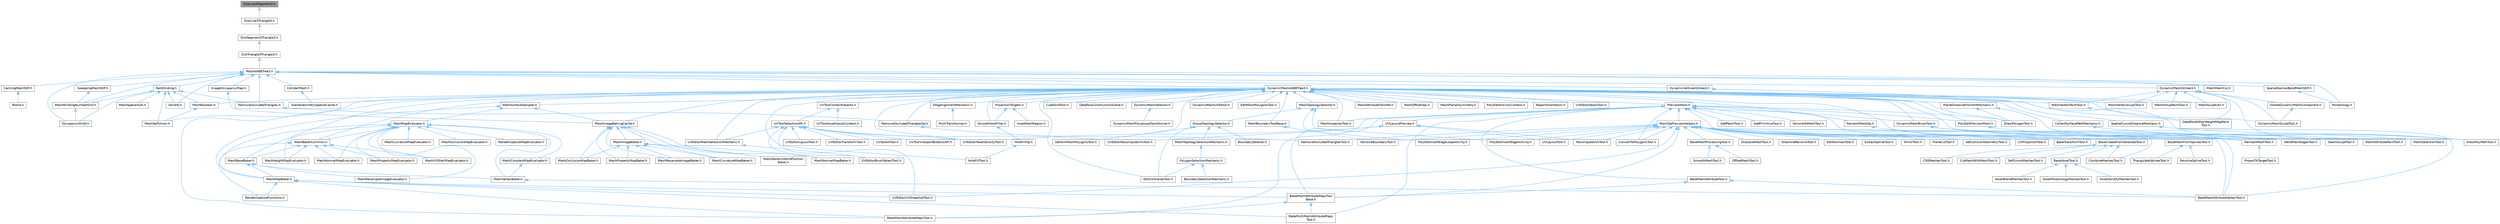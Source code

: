 digraph "DistLine3Segment3.h"
{
 // INTERACTIVE_SVG=YES
 // LATEX_PDF_SIZE
  bgcolor="transparent";
  edge [fontname=Helvetica,fontsize=10,labelfontname=Helvetica,labelfontsize=10];
  node [fontname=Helvetica,fontsize=10,shape=box,height=0.2,width=0.4];
  Node1 [id="Node000001",label="DistLine3Segment3.h",height=0.2,width=0.4,color="gray40", fillcolor="grey60", style="filled", fontcolor="black",tooltip=" "];
  Node1 -> Node2 [id="edge1_Node000001_Node000002",dir="back",color="steelblue1",style="solid",tooltip=" "];
  Node2 [id="Node000002",label="DistLine3Triangle3.h",height=0.2,width=0.4,color="grey40", fillcolor="white", style="filled",URL="$de/dee/DistLine3Triangle3_8h.html",tooltip=" "];
  Node2 -> Node3 [id="edge2_Node000002_Node000003",dir="back",color="steelblue1",style="solid",tooltip=" "];
  Node3 [id="Node000003",label="DistSegment3Triangle3.h",height=0.2,width=0.4,color="grey40", fillcolor="white", style="filled",URL="$d0/d42/DistSegment3Triangle3_8h.html",tooltip=" "];
  Node3 -> Node4 [id="edge3_Node000003_Node000004",dir="back",color="steelblue1",style="solid",tooltip=" "];
  Node4 [id="Node000004",label="DistTriangle3Triangle3.h",height=0.2,width=0.4,color="grey40", fillcolor="white", style="filled",URL="$d3/d05/DistTriangle3Triangle3_8h.html",tooltip=" "];
  Node4 -> Node5 [id="edge4_Node000004_Node000005",dir="back",color="steelblue1",style="solid",tooltip=" "];
  Node5 [id="Node000005",label="MeshAABBTree3.h",height=0.2,width=0.4,color="grey40", fillcolor="white", style="filled",URL="$d8/d90/MeshAABBTree3_8h.html",tooltip=" "];
  Node5 -> Node6 [id="edge5_Node000005_Node000006",dir="back",color="steelblue1",style="solid",tooltip=" "];
  Node6 [id="Node000006",label="CachingMeshSDF.h",height=0.2,width=0.4,color="grey40", fillcolor="white", style="filled",URL="$d3/de9/CachingMeshSDF_8h.html",tooltip=" "];
  Node6 -> Node7 [id="edge6_Node000006_Node000007",dir="back",color="steelblue1",style="solid",tooltip=" "];
  Node7 [id="Node000007",label="Blend.h",height=0.2,width=0.4,color="grey40", fillcolor="white", style="filled",URL="$d4/d80/Blend_8h.html",tooltip=" "];
  Node5 -> Node8 [id="edge7_Node000005_Node000008",dir="back",color="steelblue1",style="solid",tooltip=" "];
  Node8 [id="Node000008",label="ColliderMesh.h",height=0.2,width=0.4,color="grey40", fillcolor="white", style="filled",URL="$d8/d3c/ColliderMesh_8h.html",tooltip=" "];
  Node8 -> Node9 [id="edge8_Node000008_Node000009",dir="back",color="steelblue1",style="solid",tooltip=" "];
  Node9 [id="Node000009",label="SceneGeometrySpatialCache.h",height=0.2,width=0.4,color="grey40", fillcolor="white", style="filled",URL="$d6/d6f/SceneGeometrySpatialCache_8h.html",tooltip=" "];
  Node5 -> Node10 [id="edge9_Node000005_Node000010",dir="back",color="steelblue1",style="solid",tooltip=" "];
  Node10 [id="Node000010",label="DynamicMeshAABBTree3.h",height=0.2,width=0.4,color="grey40", fillcolor="white", style="filled",URL="$d5/d0d/DynamicMeshAABBTree3_8h.html",tooltip=" "];
  Node10 -> Node11 [id="edge10_Node000010_Node000011",dir="back",color="steelblue1",style="solid",tooltip=" "];
  Node11 [id="Node000011",label="BakeMeshAttributeMapsTool.h",height=0.2,width=0.4,color="grey40", fillcolor="white", style="filled",URL="$d8/d14/BakeMeshAttributeMapsTool_8h.html",tooltip=" "];
  Node10 -> Node12 [id="edge11_Node000010_Node000012",dir="back",color="steelblue1",style="solid",tooltip=" "];
  Node12 [id="Node000012",label="BakeMeshAttributeVertexTool.h",height=0.2,width=0.4,color="grey40", fillcolor="white", style="filled",URL="$d6/d76/BakeMeshAttributeVertexTool_8h.html",tooltip=" "];
  Node10 -> Node13 [id="edge12_Node000010_Node000013",dir="back",color="steelblue1",style="solid",tooltip=" "];
  Node13 [id="Node000013",label="CollectSurfacePathMechanic.h",height=0.2,width=0.4,color="grey40", fillcolor="white", style="filled",URL="$d5/dd0/CollectSurfacePathMechanic_8h.html",tooltip=" "];
  Node13 -> Node14 [id="edge13_Node000013_Node000014",dir="back",color="steelblue1",style="solid",tooltip=" "];
  Node14 [id="Node000014",label="DrawPolyPathTool.h",height=0.2,width=0.4,color="grey40", fillcolor="white", style="filled",URL="$dc/d3e/DrawPolyPathTool_8h.html",tooltip=" "];
  Node10 -> Node15 [id="edge14_Node000010_Node000015",dir="back",color="steelblue1",style="solid",tooltip=" "];
  Node15 [id="Node000015",label="CubeGridTool.h",height=0.2,width=0.4,color="grey40", fillcolor="white", style="filled",URL="$d3/d38/CubeGridTool_8h.html",tooltip=" "];
  Node10 -> Node16 [id="edge15_Node000010_Node000016",dir="back",color="steelblue1",style="solid",tooltip=" "];
  Node16 [id="Node000016",label="DataflowConstructionScene.h",height=0.2,width=0.4,color="grey40", fillcolor="white", style="filled",URL="$d7/d24/DataflowConstructionScene_8h.html",tooltip=" "];
  Node10 -> Node17 [id="edge16_Node000010_Node000017",dir="back",color="steelblue1",style="solid",tooltip=" "];
  Node17 [id="Node000017",label="DataflowEditorWeightMapPaint\lTool.h",height=0.2,width=0.4,color="grey40", fillcolor="white", style="filled",URL="$db/d46/DataflowEditorWeightMapPaintTool_8h.html",tooltip=" "];
  Node10 -> Node18 [id="edge17_Node000010_Node000018",dir="back",color="steelblue1",style="solid",tooltip=" "];
  Node18 [id="Node000018",label="DeformMeshPolygonsTool.h",height=0.2,width=0.4,color="grey40", fillcolor="white", style="filled",URL="$db/d72/DeformMeshPolygonsTool_8h.html",tooltip=" "];
  Node10 -> Node19 [id="edge18_Node000010_Node000019",dir="back",color="steelblue1",style="solid",tooltip=" "];
  Node19 [id="Node000019",label="DragAlignmentMechanic.h",height=0.2,width=0.4,color="grey40", fillcolor="white", style="filled",URL="$d1/d74/DragAlignmentMechanic_8h.html",tooltip=" "];
  Node19 -> Node20 [id="edge19_Node000019_Node000020",dir="back",color="steelblue1",style="solid",tooltip=" "];
  Node20 [id="Node000020",label="MultiTransformer.h",height=0.2,width=0.4,color="grey40", fillcolor="white", style="filled",URL="$d1/d6f/MultiTransformer_8h.html",tooltip=" "];
  Node10 -> Node21 [id="edge20_Node000010_Node000021",dir="back",color="steelblue1",style="solid",tooltip=" "];
  Node21 [id="Node000021",label="DrawPolygonTool.h",height=0.2,width=0.4,color="grey40", fillcolor="white", style="filled",URL="$d0/d15/DrawPolygonTool_8h.html",tooltip=" "];
  Node10 -> Node22 [id="edge21_Node000010_Node000022",dir="back",color="steelblue1",style="solid",tooltip=" "];
  Node22 [id="Node000022",label="DynamicMeshBrushTool.h",height=0.2,width=0.4,color="grey40", fillcolor="white", style="filled",URL="$da/d04/DynamicMeshBrushTool_8h.html",tooltip=" "];
  Node22 -> Node23 [id="edge22_Node000022_Node000023",dir="back",color="steelblue1",style="solid",tooltip=" "];
  Node23 [id="Node000023",label="MeshAttributePaintTool.h",height=0.2,width=0.4,color="grey40", fillcolor="white", style="filled",URL="$d3/d29/MeshAttributePaintTool_8h.html",tooltip=" "];
  Node22 -> Node24 [id="edge23_Node000022_Node000024",dir="back",color="steelblue1",style="solid",tooltip=" "];
  Node24 [id="Node000024",label="MeshSelectionTool.h",height=0.2,width=0.4,color="grey40", fillcolor="white", style="filled",URL="$d8/d80/MeshSelectionTool_8h.html",tooltip=" "];
  Node22 -> Node25 [id="edge24_Node000022_Node000025",dir="back",color="steelblue1",style="solid",tooltip=" "];
  Node25 [id="Node000025",label="SeamSculptTool.h",height=0.2,width=0.4,color="grey40", fillcolor="white", style="filled",URL="$d1/d31/SeamSculptTool_8h.html",tooltip=" "];
  Node10 -> Node26 [id="edge25_Node000010_Node000026",dir="back",color="steelblue1",style="solid",tooltip=" "];
  Node26 [id="Node000026",label="DynamicMeshSculptTool.h",height=0.2,width=0.4,color="grey40", fillcolor="white", style="filled",URL="$d6/d16/DynamicMeshSculptTool_8h.html",tooltip=" "];
  Node10 -> Node27 [id="edge26_Node000010_Node000027",dir="back",color="steelblue1",style="solid",tooltip=" "];
  Node27 [id="Node000027",label="DynamicMeshSelector.h",height=0.2,width=0.4,color="grey40", fillcolor="white", style="filled",URL="$dc/d01/DynamicMeshSelector_8h.html",tooltip=" "];
  Node27 -> Node28 [id="edge27_Node000027_Node000028",dir="back",color="steelblue1",style="solid",tooltip=" "];
  Node28 [id="Node000028",label="DynamicMeshPolygroupTransformer.h",height=0.2,width=0.4,color="grey40", fillcolor="white", style="filled",URL="$dc/db2/DynamicMeshPolygroupTransformer_8h.html",tooltip=" "];
  Node10 -> Node29 [id="edge28_Node000010_Node000029",dir="back",color="steelblue1",style="solid",tooltip=" "];
  Node29 [id="Node000029",label="DynamicMeshUVEditor.h",height=0.2,width=0.4,color="grey40", fillcolor="white", style="filled",URL="$d9/d1e/DynamicMeshUVEditor_8h.html",tooltip=" "];
  Node10 -> Node30 [id="edge29_Node000010_Node000030",dir="back",color="steelblue1",style="solid",tooltip=" "];
  Node30 [id="Node000030",label="EditMeshPolygonsTool.h",height=0.2,width=0.4,color="grey40", fillcolor="white", style="filled",URL="$d5/d72/EditMeshPolygonsTool_8h.html",tooltip=" "];
  Node10 -> Node31 [id="edge30_Node000010_Node000031",dir="back",color="steelblue1",style="solid",tooltip=" "];
  Node31 [id="Node000031",label="EditUVIslandsTool.h",height=0.2,width=0.4,color="grey40", fillcolor="white", style="filled",URL="$d0/de4/EditUVIslandsTool_8h.html",tooltip=" "];
  Node10 -> Node32 [id="edge31_Node000010_Node000032",dir="back",color="steelblue1",style="solid",tooltip=" "];
  Node32 [id="Node000032",label="HoleFillTool.h",height=0.2,width=0.4,color="grey40", fillcolor="white", style="filled",URL="$da/d02/HoleFillTool_8h.html",tooltip=" "];
  Node10 -> Node33 [id="edge32_Node000010_Node000033",dir="back",color="steelblue1",style="solid",tooltip=" "];
  Node33 [id="Node000033",label="MeshAttributeTransfer.h",height=0.2,width=0.4,color="grey40", fillcolor="white", style="filled",URL="$dc/d1c/MeshAttributeTransfer_8h.html",tooltip=" "];
  Node10 -> Node34 [id="edge33_Node000010_Node000034",dir="back",color="steelblue1",style="solid",tooltip=" "];
  Node34 [id="Node000034",label="MeshBakerCommon.h",height=0.2,width=0.4,color="grey40", fillcolor="white", style="filled",URL="$d9/d92/MeshBakerCommon_8h.html",tooltip=" "];
  Node34 -> Node35 [id="edge34_Node000034_Node000035",dir="back",color="steelblue1",style="solid",tooltip=" "];
  Node35 [id="Node000035",label="MeshBaseBaker.h",height=0.2,width=0.4,color="grey40", fillcolor="white", style="filled",URL="$d7/ddc/MeshBaseBaker_8h.html",tooltip=" "];
  Node35 -> Node36 [id="edge35_Node000035_Node000036",dir="back",color="steelblue1",style="solid",tooltip=" "];
  Node36 [id="Node000036",label="MeshMapBaker.h",height=0.2,width=0.4,color="grey40", fillcolor="white", style="filled",URL="$d5/d05/MeshMapBaker_8h.html",tooltip=" "];
  Node36 -> Node11 [id="edge36_Node000036_Node000011",dir="back",color="steelblue1",style="solid",tooltip=" "];
  Node36 -> Node37 [id="edge37_Node000036_Node000037",dir="back",color="steelblue1",style="solid",tooltip=" "];
  Node37 [id="Node000037",label="BakeMeshAttributeMapsTool\lBase.h",height=0.2,width=0.4,color="grey40", fillcolor="white", style="filled",URL="$dc/d68/BakeMeshAttributeMapsToolBase_8h.html",tooltip=" "];
  Node37 -> Node11 [id="edge38_Node000037_Node000011",dir="back",color="steelblue1",style="solid",tooltip=" "];
  Node37 -> Node38 [id="edge39_Node000037_Node000038",dir="back",color="steelblue1",style="solid",tooltip=" "];
  Node38 [id="Node000038",label="BakeMultiMeshAttributeMaps\lTool.h",height=0.2,width=0.4,color="grey40", fillcolor="white", style="filled",URL="$d7/d65/BakeMultiMeshAttributeMapsTool_8h.html",tooltip=" "];
  Node36 -> Node38 [id="edge40_Node000036_Node000038",dir="back",color="steelblue1",style="solid",tooltip=" "];
  Node36 -> Node39 [id="edge41_Node000036_Node000039",dir="back",color="steelblue1",style="solid",tooltip=" "];
  Node39 [id="Node000039",label="RenderCaptureFunctions.h",height=0.2,width=0.4,color="grey40", fillcolor="white", style="filled",URL="$d3/dc6/RenderCaptureFunctions_8h.html",tooltip=" "];
  Node36 -> Node40 [id="edge42_Node000036_Node000040",dir="back",color="steelblue1",style="solid",tooltip=" "];
  Node40 [id="Node000040",label="UVEditorUVSnapshotTool.h",height=0.2,width=0.4,color="grey40", fillcolor="white", style="filled",URL="$d4/dd6/UVEditorUVSnapshotTool_8h.html",tooltip=" "];
  Node35 -> Node41 [id="edge43_Node000035_Node000041",dir="back",color="steelblue1",style="solid",tooltip=" "];
  Node41 [id="Node000041",label="MeshResampleImageEvaluator.h",height=0.2,width=0.4,color="grey40", fillcolor="white", style="filled",URL="$df/de3/MeshResampleImageEvaluator_8h.html",tooltip=" "];
  Node35 -> Node42 [id="edge44_Node000035_Node000042",dir="back",color="steelblue1",style="solid",tooltip=" "];
  Node42 [id="Node000042",label="MeshVertexBaker.h",height=0.2,width=0.4,color="grey40", fillcolor="white", style="filled",URL="$df/d96/MeshVertexBaker_8h.html",tooltip=" "];
  Node42 -> Node12 [id="edge45_Node000042_Node000012",dir="back",color="steelblue1",style="solid",tooltip=" "];
  Node34 -> Node43 [id="edge46_Node000034_Node000043",dir="back",color="steelblue1",style="solid",tooltip=" "];
  Node43 [id="Node000043",label="MeshHeightMapEvaluator.h",height=0.2,width=0.4,color="grey40", fillcolor="white", style="filled",URL="$df/d45/MeshHeightMapEvaluator_8h.html",tooltip=" "];
  Node34 -> Node44 [id="edge47_Node000034_Node000044",dir="back",color="steelblue1",style="solid",tooltip=" "];
  Node44 [id="Node000044",label="MeshNormalMapEvaluator.h",height=0.2,width=0.4,color="grey40", fillcolor="white", style="filled",URL="$da/d03/MeshNormalMapEvaluator_8h.html",tooltip=" "];
  Node34 -> Node45 [id="edge48_Node000034_Node000045",dir="back",color="steelblue1",style="solid",tooltip=" "];
  Node45 [id="Node000045",label="MeshPropertyMapEvaluator.h",height=0.2,width=0.4,color="grey40", fillcolor="white", style="filled",URL="$d5/d6f/MeshPropertyMapEvaluator_8h.html",tooltip=" "];
  Node34 -> Node46 [id="edge49_Node000034_Node000046",dir="back",color="steelblue1",style="solid",tooltip=" "];
  Node46 [id="Node000046",label="MeshUVShellMapEvaluator.h",height=0.2,width=0.4,color="grey40", fillcolor="white", style="filled",URL="$da/d27/MeshUVShellMapEvaluator_8h.html",tooltip=" "];
  Node34 -> Node39 [id="edge50_Node000034_Node000039",dir="back",color="steelblue1",style="solid",tooltip=" "];
  Node10 -> Node35 [id="edge51_Node000010_Node000035",dir="back",color="steelblue1",style="solid",tooltip=" "];
  Node10 -> Node47 [id="edge52_Node000010_Node000047",dir="back",color="steelblue1",style="solid",tooltip=" "];
  Node47 [id="Node000047",label="MeshBoolean.h",height=0.2,width=0.4,color="grey40", fillcolor="white", style="filled",URL="$dc/d24/MeshBoolean_8h.html",tooltip=" "];
  Node47 -> Node48 [id="edge53_Node000047_Node000048",dir="back",color="steelblue1",style="solid",tooltip=" "];
  Node48 [id="Node000048",label="MeshSelfUnion.h",height=0.2,width=0.4,color="grey40", fillcolor="white", style="filled",URL="$d0/d5f/MeshSelfUnion_8h.html",tooltip=" "];
  Node10 -> Node49 [id="edge54_Node000010_Node000049",dir="back",color="steelblue1",style="solid",tooltip=" "];
  Node49 [id="Node000049",label="MeshBoundaryToolBase.h",height=0.2,width=0.4,color="grey40", fillcolor="white", style="filled",URL="$dd/da3/MeshBoundaryToolBase_8h.html",tooltip=" "];
  Node49 -> Node50 [id="edge55_Node000049_Node000050",dir="back",color="steelblue1",style="solid",tooltip=" "];
  Node50 [id="Node000050",label="RevolveBoundaryTool.h",height=0.2,width=0.4,color="grey40", fillcolor="white", style="filled",URL="$da/dce/RevolveBoundaryTool_8h.html",tooltip=" "];
  Node10 -> Node51 [id="edge56_Node000010_Node000051",dir="back",color="steelblue1",style="solid",tooltip=" "];
  Node51 [id="Node000051",label="MeshGroupPaintTool.h",height=0.2,width=0.4,color="grey40", fillcolor="white", style="filled",URL="$dd/d04/MeshGroupPaintTool_8h.html",tooltip=" "];
  Node10 -> Node52 [id="edge57_Node000010_Node000052",dir="back",color="steelblue1",style="solid",tooltip=" "];
  Node52 [id="Node000052",label="MeshImageBakingCache.h",height=0.2,width=0.4,color="grey40", fillcolor="white", style="filled",URL="$dd/d09/MeshImageBakingCache_8h.html",tooltip=" "];
  Node52 -> Node53 [id="edge58_Node000052_Node000053",dir="back",color="steelblue1",style="solid",tooltip=" "];
  Node53 [id="Node000053",label="MeshCurvatureMapBaker.h",height=0.2,width=0.4,color="grey40", fillcolor="white", style="filled",URL="$d8/ddd/MeshCurvatureMapBaker_8h.html",tooltip=" "];
  Node52 -> Node54 [id="edge59_Node000052_Node000054",dir="back",color="steelblue1",style="solid",tooltip=" "];
  Node54 [id="Node000054",label="MeshGenericWorldPosition\lBaker.h",height=0.2,width=0.4,color="grey40", fillcolor="white", style="filled",URL="$df/d9a/MeshGenericWorldPositionBaker_8h.html",tooltip=" "];
  Node52 -> Node55 [id="edge60_Node000052_Node000055",dir="back",color="steelblue1",style="solid",tooltip=" "];
  Node55 [id="Node000055",label="MeshImageBaker.h",height=0.2,width=0.4,color="grey40", fillcolor="white", style="filled",URL="$df/d35/MeshImageBaker_8h.html",tooltip=" "];
  Node55 -> Node53 [id="edge61_Node000055_Node000053",dir="back",color="steelblue1",style="solid",tooltip=" "];
  Node55 -> Node54 [id="edge62_Node000055_Node000054",dir="back",color="steelblue1",style="solid",tooltip=" "];
  Node55 -> Node56 [id="edge63_Node000055_Node000056",dir="back",color="steelblue1",style="solid",tooltip=" "];
  Node56 [id="Node000056",label="MeshNormalMapBaker.h",height=0.2,width=0.4,color="grey40", fillcolor="white", style="filled",URL="$d5/dff/MeshNormalMapBaker_8h.html",tooltip=" "];
  Node55 -> Node57 [id="edge64_Node000055_Node000057",dir="back",color="steelblue1",style="solid",tooltip=" "];
  Node57 [id="Node000057",label="MeshOcclusionMapBaker.h",height=0.2,width=0.4,color="grey40", fillcolor="white", style="filled",URL="$dd/d77/MeshOcclusionMapBaker_8h.html",tooltip=" "];
  Node55 -> Node58 [id="edge65_Node000055_Node000058",dir="back",color="steelblue1",style="solid",tooltip=" "];
  Node58 [id="Node000058",label="MeshPropertyMapBaker.h",height=0.2,width=0.4,color="grey40", fillcolor="white", style="filled",URL="$d1/dcf/MeshPropertyMapBaker_8h.html",tooltip=" "];
  Node55 -> Node59 [id="edge66_Node000055_Node000059",dir="back",color="steelblue1",style="solid",tooltip=" "];
  Node59 [id="Node000059",label="MeshResampleImageBaker.h",height=0.2,width=0.4,color="grey40", fillcolor="white", style="filled",URL="$d4/d00/MeshResampleImageBaker_8h.html",tooltip=" "];
  Node52 -> Node56 [id="edge67_Node000052_Node000056",dir="back",color="steelblue1",style="solid",tooltip=" "];
  Node52 -> Node57 [id="edge68_Node000052_Node000057",dir="back",color="steelblue1",style="solid",tooltip=" "];
  Node52 -> Node58 [id="edge69_Node000052_Node000058",dir="back",color="steelblue1",style="solid",tooltip=" "];
  Node52 -> Node59 [id="edge70_Node000052_Node000059",dir="back",color="steelblue1",style="solid",tooltip=" "];
  Node10 -> Node60 [id="edge71_Node000010_Node000060",dir="back",color="steelblue1",style="solid",tooltip=" "];
  Node60 [id="Node000060",label="MeshInspectorTool.h",height=0.2,width=0.4,color="grey40", fillcolor="white", style="filled",URL="$de/da1/MeshInspectorTool_8h.html",tooltip=" "];
  Node10 -> Node61 [id="edge72_Node000010_Node000061",dir="back",color="steelblue1",style="solid",tooltip=" "];
  Node61 [id="Node000061",label="MeshOffsetOps.h",height=0.2,width=0.4,color="grey40", fillcolor="white", style="filled",URL="$da/d6c/MeshOffsetOps_8h.html",tooltip=" "];
  Node10 -> Node62 [id="edge73_Node000010_Node000062",dir="back",color="steelblue1",style="solid",tooltip=" "];
  Node62 [id="Node000062",label="MeshPlanarSymmetry.h",height=0.2,width=0.4,color="grey40", fillcolor="white", style="filled",URL="$d7/d1d/MeshPlanarSymmetry_8h.html",tooltip=" "];
  Node10 -> Node63 [id="edge74_Node000010_Node000063",dir="back",color="steelblue1",style="solid",tooltip=" "];
  Node63 [id="Node000063",label="MeshSculptUtil.h",height=0.2,width=0.4,color="grey40", fillcolor="white", style="filled",URL="$dc/de1/MeshSculptUtil_8h.html",tooltip=" "];
  Node10 -> Node48 [id="edge75_Node000010_Node000048",dir="back",color="steelblue1",style="solid",tooltip=" "];
  Node10 -> Node64 [id="edge76_Node000010_Node000064",dir="back",color="steelblue1",style="solid",tooltip=" "];
  Node64 [id="Node000064",label="MeshSurfaceSampler.h",height=0.2,width=0.4,color="grey40", fillcolor="white", style="filled",URL="$de/d0c/MeshSurfaceSampler_8h.html",tooltip=" "];
  Node64 -> Node52 [id="edge77_Node000064_Node000052",dir="back",color="steelblue1",style="solid",tooltip=" "];
  Node64 -> Node36 [id="edge78_Node000064_Node000036",dir="back",color="steelblue1",style="solid",tooltip=" "];
  Node64 -> Node65 [id="edge79_Node000064_Node000065",dir="back",color="steelblue1",style="solid",tooltip=" "];
  Node65 [id="Node000065",label="MeshMapEvaluator.h",height=0.2,width=0.4,color="grey40", fillcolor="white", style="filled",URL="$d1/d1f/MeshMapEvaluator_8h.html",tooltip=" "];
  Node65 -> Node34 [id="edge80_Node000065_Node000034",dir="back",color="steelblue1",style="solid",tooltip=" "];
  Node65 -> Node66 [id="edge81_Node000065_Node000066",dir="back",color="steelblue1",style="solid",tooltip=" "];
  Node66 [id="Node000066",label="MeshConstantMapEvaluator.h",height=0.2,width=0.4,color="grey40", fillcolor="white", style="filled",URL="$dd/dfb/MeshConstantMapEvaluator_8h.html",tooltip=" "];
  Node66 -> Node42 [id="edge82_Node000066_Node000042",dir="back",color="steelblue1",style="solid",tooltip=" "];
  Node65 -> Node67 [id="edge83_Node000065_Node000067",dir="back",color="steelblue1",style="solid",tooltip=" "];
  Node67 [id="Node000067",label="MeshCurvatureMapEvaluator.h",height=0.2,width=0.4,color="grey40", fillcolor="white", style="filled",URL="$d6/dc0/MeshCurvatureMapEvaluator_8h.html",tooltip=" "];
  Node65 -> Node43 [id="edge84_Node000065_Node000043",dir="back",color="steelblue1",style="solid",tooltip=" "];
  Node65 -> Node36 [id="edge85_Node000065_Node000036",dir="back",color="steelblue1",style="solid",tooltip=" "];
  Node65 -> Node44 [id="edge86_Node000065_Node000044",dir="back",color="steelblue1",style="solid",tooltip=" "];
  Node65 -> Node68 [id="edge87_Node000065_Node000068",dir="back",color="steelblue1",style="solid",tooltip=" "];
  Node68 [id="Node000068",label="MeshOcclusionMapEvaluator.h",height=0.2,width=0.4,color="grey40", fillcolor="white", style="filled",URL="$d5/dc2/MeshOcclusionMapEvaluator_8h.html",tooltip=" "];
  Node65 -> Node45 [id="edge88_Node000065_Node000045",dir="back",color="steelblue1",style="solid",tooltip=" "];
  Node65 -> Node41 [id="edge89_Node000065_Node000041",dir="back",color="steelblue1",style="solid",tooltip=" "];
  Node65 -> Node46 [id="edge90_Node000065_Node000046",dir="back",color="steelblue1",style="solid",tooltip=" "];
  Node65 -> Node42 [id="edge91_Node000065_Node000042",dir="back",color="steelblue1",style="solid",tooltip=" "];
  Node65 -> Node69 [id="edge92_Node000065_Node000069",dir="back",color="steelblue1",style="solid",tooltip=" "];
  Node69 [id="Node000069",label="RenderCaptureMapEvaluator.h",height=0.2,width=0.4,color="grey40", fillcolor="white", style="filled",URL="$d0/d5c/RenderCaptureMapEvaluator_8h.html",tooltip=" "];
  Node10 -> Node70 [id="edge93_Node000010_Node000070",dir="back",color="steelblue1",style="solid",tooltip=" "];
  Node70 [id="Node000070",label="MeshTopologySelector.h",height=0.2,width=0.4,color="grey40", fillcolor="white", style="filled",URL="$d1/db0/MeshTopologySelector_8h.html",tooltip=" "];
  Node70 -> Node71 [id="edge94_Node000070_Node000071",dir="back",color="steelblue1",style="solid",tooltip=" "];
  Node71 [id="Node000071",label="GroupTopologySelector.h",height=0.2,width=0.4,color="grey40", fillcolor="white", style="filled",URL="$dc/dfe/GroupTopologySelector_8h.html",tooltip=" "];
  Node71 -> Node72 [id="edge95_Node000071_Node000072",dir="back",color="steelblue1",style="solid",tooltip=" "];
  Node72 [id="Node000072",label="BoundarySelector.h",height=0.2,width=0.4,color="grey40", fillcolor="white", style="filled",URL="$db/dc2/BoundarySelector_8h.html",tooltip=" "];
  Node71 -> Node18 [id="edge96_Node000071_Node000018",dir="back",color="steelblue1",style="solid",tooltip=" "];
  Node71 -> Node31 [id="edge97_Node000071_Node000031",dir="back",color="steelblue1",style="solid",tooltip=" "];
  Node71 -> Node73 [id="edge98_Node000071_Node000073",dir="back",color="steelblue1",style="solid",tooltip=" "];
  Node73 [id="Node000073",label="MeshTopologySelectionMechanic.h",height=0.2,width=0.4,color="grey40", fillcolor="white", style="filled",URL="$d5/d15/MeshTopologySelectionMechanic_8h.html",tooltip=" "];
  Node73 -> Node74 [id="edge99_Node000073_Node000074",dir="back",color="steelblue1",style="solid",tooltip=" "];
  Node74 [id="Node000074",label="PolygonSelectionMechanic.h",height=0.2,width=0.4,color="grey40", fillcolor="white", style="filled",URL="$da/dff/PolygonSelectionMechanic_8h.html",tooltip=" "];
  Node74 -> Node75 [id="edge100_Node000074_Node000075",dir="back",color="steelblue1",style="solid",tooltip=" "];
  Node75 [id="Node000075",label="BoundarySelectionMechanic.h",height=0.2,width=0.4,color="grey40", fillcolor="white", style="filled",URL="$d8/dd6/BoundarySelectionMechanic_8h.html",tooltip=" "];
  Node74 -> Node31 [id="edge101_Node000074_Node000031",dir="back",color="steelblue1",style="solid",tooltip=" "];
  Node70 -> Node76 [id="edge102_Node000070_Node000076",dir="back",color="steelblue1",style="solid",tooltip=" "];
  Node76 [id="Node000076",label="PolyEditInsertEdgeActivity.h",height=0.2,width=0.4,color="grey40", fillcolor="white", style="filled",URL="$d1/d26/PolyEditInsertEdgeActivity_8h.html",tooltip=" "];
  Node70 -> Node77 [id="edge103_Node000070_Node000077",dir="back",color="steelblue1",style="solid",tooltip=" "];
  Node77 [id="Node000077",label="PolyEditInsertEdgeLoopActivity.h",height=0.2,width=0.4,color="grey40", fillcolor="white", style="filled",URL="$d5/d37/PolyEditInsertEdgeLoopActivity_8h.html",tooltip=" "];
  Node10 -> Node78 [id="edge104_Node000010_Node000078",dir="back",color="steelblue1",style="solid",tooltip=" "];
  Node78 [id="Node000078",label="MeshVertexPaintTool.h",height=0.2,width=0.4,color="grey40", fillcolor="white", style="filled",URL="$db/d74/MeshVertexPaintTool_8h.html",tooltip=" "];
  Node78 -> Node17 [id="edge105_Node000078_Node000017",dir="back",color="steelblue1",style="solid",tooltip=" "];
  Node10 -> Node79 [id="edge106_Node000010_Node000079",dir="back",color="steelblue1",style="solid",tooltip=" "];
  Node79 [id="Node000079",label="MeshVertexSculptTool.h",height=0.2,width=0.4,color="grey40", fillcolor="white", style="filled",URL="$dc/da6/MeshVertexSculptTool_8h.html",tooltip=" "];
  Node10 -> Node80 [id="edge107_Node000010_Node000080",dir="back",color="steelblue1",style="solid",tooltip=" "];
  Node80 [id="Node000080",label="PlaneDistanceFromHitMechanic.h",height=0.2,width=0.4,color="grey40", fillcolor="white", style="filled",URL="$dc/dea/PlaneDistanceFromHitMechanic_8h.html",tooltip=" "];
  Node80 -> Node14 [id="edge108_Node000080_Node000014",dir="back",color="steelblue1",style="solid",tooltip=" "];
  Node80 -> Node21 [id="edge109_Node000080_Node000021",dir="back",color="steelblue1",style="solid",tooltip=" "];
  Node10 -> Node81 [id="edge110_Node000010_Node000081",dir="back",color="steelblue1",style="solid",tooltip=" "];
  Node81 [id="Node000081",label="PolyEditActivityContext.h",height=0.2,width=0.4,color="grey40", fillcolor="white", style="filled",URL="$d8/d66/PolyEditActivityContext_8h.html",tooltip=" "];
  Node10 -> Node82 [id="edge111_Node000010_Node000082",dir="back",color="steelblue1",style="solid",tooltip=" "];
  Node82 [id="Node000082",label="PolyEditPreviewMesh.h",height=0.2,width=0.4,color="grey40", fillcolor="white", style="filled",URL="$d2/de8/PolyEditPreviewMesh_8h.html",tooltip=" "];
  Node82 -> Node14 [id="edge112_Node000082_Node000014",dir="back",color="steelblue1",style="solid",tooltip=" "];
  Node10 -> Node83 [id="edge113_Node000010_Node000083",dir="back",color="steelblue1",style="solid",tooltip=" "];
  Node83 [id="Node000083",label="PreviewMesh.h",height=0.2,width=0.4,color="grey40", fillcolor="white", style="filled",URL="$d6/d30/PreviewMesh_8h.html",tooltip=" "];
  Node83 -> Node84 [id="edge114_Node000083_Node000084",dir="back",color="steelblue1",style="solid",tooltip=" "];
  Node84 [id="Node000084",label="AddPatchTool.h",height=0.2,width=0.4,color="grey40", fillcolor="white", style="filled",URL="$d5/deb/AddPatchTool_8h.html",tooltip=" "];
  Node83 -> Node85 [id="edge115_Node000083_Node000085",dir="back",color="steelblue1",style="solid",tooltip=" "];
  Node85 [id="Node000085",label="AddPrimitiveTool.h",height=0.2,width=0.4,color="grey40", fillcolor="white", style="filled",URL="$d5/dbf/AddPrimitiveTool_8h.html",tooltip=" "];
  Node83 -> Node11 [id="edge116_Node000083_Node000011",dir="back",color="steelblue1",style="solid",tooltip=" "];
  Node83 -> Node37 [id="edge117_Node000083_Node000037",dir="back",color="steelblue1",style="solid",tooltip=" "];
  Node83 -> Node86 [id="edge118_Node000083_Node000086",dir="back",color="steelblue1",style="solid",tooltip=" "];
  Node86 [id="Node000086",label="BakeMeshAttributeTool.h",height=0.2,width=0.4,color="grey40", fillcolor="white", style="filled",URL="$d0/d82/BakeMeshAttributeTool_8h.html",tooltip=" "];
  Node86 -> Node37 [id="edge119_Node000086_Node000037",dir="back",color="steelblue1",style="solid",tooltip=" "];
  Node86 -> Node12 [id="edge120_Node000086_Node000012",dir="back",color="steelblue1",style="solid",tooltip=" "];
  Node83 -> Node12 [id="edge121_Node000083_Node000012",dir="back",color="steelblue1",style="solid",tooltip=" "];
  Node83 -> Node38 [id="edge122_Node000083_Node000038",dir="back",color="steelblue1",style="solid",tooltip=" "];
  Node83 -> Node87 [id="edge123_Node000083_Node000087",dir="back",color="steelblue1",style="solid",tooltip=" "];
  Node87 [id="Node000087",label="ConvertToPolygonsTool.h",height=0.2,width=0.4,color="grey40", fillcolor="white", style="filled",URL="$d7/d5a/ConvertToPolygonsTool_8h.html",tooltip=" "];
  Node83 -> Node21 [id="edge124_Node000083_Node000021",dir="back",color="steelblue1",style="solid",tooltip=" "];
  Node83 -> Node22 [id="edge125_Node000083_Node000022",dir="back",color="steelblue1",style="solid",tooltip=" "];
  Node83 -> Node60 [id="edge126_Node000083_Node000060",dir="back",color="steelblue1",style="solid",tooltip=" "];
  Node83 -> Node88 [id="edge127_Node000083_Node000088",dir="back",color="steelblue1",style="solid",tooltip=" "];
  Node88 [id="Node000088",label="MeshOpPreviewHelpers.h",height=0.2,width=0.4,color="grey40", fillcolor="white", style="filled",URL="$de/d33/MeshOpPreviewHelpers_8h.html",tooltip=" "];
  Node88 -> Node37 [id="edge128_Node000088_Node000037",dir="back",color="steelblue1",style="solid",tooltip=" "];
  Node88 -> Node12 [id="edge129_Node000088_Node000012",dir="back",color="steelblue1",style="solid",tooltip=" "];
  Node88 -> Node89 [id="edge130_Node000088_Node000089",dir="back",color="steelblue1",style="solid",tooltip=" "];
  Node89 [id="Node000089",label="BakeTransformTool.h",height=0.2,width=0.4,color="grey40", fillcolor="white", style="filled",URL="$dc/d39/BakeTransformTool_8h.html",tooltip=" "];
  Node88 -> Node90 [id="edge131_Node000088_Node000090",dir="back",color="steelblue1",style="solid",tooltip=" "];
  Node90 [id="Node000090",label="BaseCreateFromSelectedTool.h",height=0.2,width=0.4,color="grey40", fillcolor="white", style="filled",URL="$de/dc7/BaseCreateFromSelectedTool_8h.html",tooltip=" "];
  Node90 -> Node91 [id="edge132_Node000090_Node000091",dir="back",color="steelblue1",style="solid",tooltip=" "];
  Node91 [id="Node000091",label="BaseVoxelTool.h",height=0.2,width=0.4,color="grey40", fillcolor="white", style="filled",URL="$db/d63/BaseVoxelTool_8h.html",tooltip=" "];
  Node91 -> Node92 [id="edge133_Node000091_Node000092",dir="back",color="steelblue1",style="solid",tooltip=" "];
  Node92 [id="Node000092",label="VoxelBlendMeshesTool.h",height=0.2,width=0.4,color="grey40", fillcolor="white", style="filled",URL="$da/d0e/VoxelBlendMeshesTool_8h.html",tooltip=" "];
  Node91 -> Node93 [id="edge134_Node000091_Node000093",dir="back",color="steelblue1",style="solid",tooltip=" "];
  Node93 [id="Node000093",label="VoxelMorphologyMeshesTool.h",height=0.2,width=0.4,color="grey40", fillcolor="white", style="filled",URL="$dc/d30/VoxelMorphologyMeshesTool_8h.html",tooltip=" "];
  Node91 -> Node94 [id="edge135_Node000091_Node000094",dir="back",color="steelblue1",style="solid",tooltip=" "];
  Node94 [id="Node000094",label="VoxelSolidifyMeshesTool.h",height=0.2,width=0.4,color="grey40", fillcolor="white", style="filled",URL="$de/da2/VoxelSolidifyMeshesTool_8h.html",tooltip=" "];
  Node90 -> Node95 [id="edge136_Node000090_Node000095",dir="back",color="steelblue1",style="solid",tooltip=" "];
  Node95 [id="Node000095",label="CSGMeshesTool.h",height=0.2,width=0.4,color="grey40", fillcolor="white", style="filled",URL="$db/dd1/CSGMeshesTool_8h.html",tooltip=" "];
  Node90 -> Node96 [id="edge137_Node000090_Node000096",dir="back",color="steelblue1",style="solid",tooltip=" "];
  Node96 [id="Node000096",label="CombineMeshesTool.h",height=0.2,width=0.4,color="grey40", fillcolor="white", style="filled",URL="$dd/da3/CombineMeshesTool_8h.html",tooltip=" "];
  Node90 -> Node97 [id="edge138_Node000090_Node000097",dir="back",color="steelblue1",style="solid",tooltip=" "];
  Node97 [id="Node000097",label="CutMeshWithMeshTool.h",height=0.2,width=0.4,color="grey40", fillcolor="white", style="filled",URL="$d2/d2c/CutMeshWithMeshTool_8h.html",tooltip=" "];
  Node90 -> Node98 [id="edge139_Node000090_Node000098",dir="back",color="steelblue1",style="solid",tooltip=" "];
  Node98 [id="Node000098",label="SelfUnionMeshesTool.h",height=0.2,width=0.4,color="grey40", fillcolor="white", style="filled",URL="$dc/dad/SelfUnionMeshesTool_8h.html",tooltip=" "];
  Node88 -> Node99 [id="edge140_Node000088_Node000099",dir="back",color="steelblue1",style="solid",tooltip=" "];
  Node99 [id="Node000099",label="BaseMeshFromSplinesTool.h",height=0.2,width=0.4,color="grey40", fillcolor="white", style="filled",URL="$da/d31/BaseMeshFromSplinesTool_8h.html",tooltip=" "];
  Node99 -> Node100 [id="edge141_Node000099_Node000100",dir="back",color="steelblue1",style="solid",tooltip=" "];
  Node100 [id="Node000100",label="RevolveSplineTool.h",height=0.2,width=0.4,color="grey40", fillcolor="white", style="filled",URL="$d3/d36/RevolveSplineTool_8h.html",tooltip=" "];
  Node99 -> Node101 [id="edge142_Node000099_Node000101",dir="back",color="steelblue1",style="solid",tooltip=" "];
  Node101 [id="Node000101",label="TriangulateSplinesTool.h",height=0.2,width=0.4,color="grey40", fillcolor="white", style="filled",URL="$d9/de6/TriangulateSplinesTool_8h.html",tooltip=" "];
  Node88 -> Node102 [id="edge143_Node000088_Node000102",dir="back",color="steelblue1",style="solid",tooltip=" "];
  Node102 [id="Node000102",label="BaseMeshProcessingTool.h",height=0.2,width=0.4,color="grey40", fillcolor="white", style="filled",URL="$d4/d77/BaseMeshProcessingTool_8h.html",tooltip=" "];
  Node102 -> Node103 [id="edge144_Node000102_Node000103",dir="back",color="steelblue1",style="solid",tooltip=" "];
  Node103 [id="Node000103",label="OffsetMeshTool.h",height=0.2,width=0.4,color="grey40", fillcolor="white", style="filled",URL="$da/d01/OffsetMeshTool_8h.html",tooltip=" "];
  Node102 -> Node104 [id="edge145_Node000102_Node000104",dir="back",color="steelblue1",style="solid",tooltip=" "];
  Node104 [id="Node000104",label="SmoothMeshTool.h",height=0.2,width=0.4,color="grey40", fillcolor="white", style="filled",URL="$da/da9/SmoothMeshTool_8h.html",tooltip=" "];
  Node88 -> Node96 [id="edge146_Node000088_Node000096",dir="back",color="steelblue1",style="solid",tooltip=" "];
  Node88 -> Node87 [id="edge147_Node000088_Node000087",dir="back",color="steelblue1",style="solid",tooltip=" "];
  Node88 -> Node105 [id="edge148_Node000088_Node000105",dir="back",color="steelblue1",style="solid",tooltip=" "];
  Node105 [id="Node000105",label="DisplaceMeshTool.h",height=0.2,width=0.4,color="grey40", fillcolor="white", style="filled",URL="$da/d28/DisplaceMeshTool_8h.html",tooltip=" "];
  Node88 -> Node106 [id="edge149_Node000088_Node000106",dir="back",color="steelblue1",style="solid",tooltip=" "];
  Node106 [id="Node000106",label="DrawAndRevolveTool.h",height=0.2,width=0.4,color="grey40", fillcolor="white", style="filled",URL="$d8/d06/DrawAndRevolveTool_8h.html",tooltip=" "];
  Node88 -> Node107 [id="edge150_Node000088_Node000107",dir="back",color="steelblue1",style="solid",tooltip=" "];
  Node107 [id="Node000107",label="EditNormalsTool.h",height=0.2,width=0.4,color="grey40", fillcolor="white", style="filled",URL="$de/d53/EditNormalsTool_8h.html",tooltip=" "];
  Node88 -> Node108 [id="edge151_Node000088_Node000108",dir="back",color="steelblue1",style="solid",tooltip=" "];
  Node108 [id="Node000108",label="ExtractSplineTool.h",height=0.2,width=0.4,color="grey40", fillcolor="white", style="filled",URL="$d3/d4d/ExtractSplineTool_8h.html",tooltip=" "];
  Node88 -> Node109 [id="edge152_Node000088_Node000109",dir="back",color="steelblue1",style="solid",tooltip=" "];
  Node109 [id="Node000109",label="MirrorTool.h",height=0.2,width=0.4,color="grey40", fillcolor="white", style="filled",URL="$d3/dc9/MirrorTool_8h.html",tooltip=" "];
  Node88 -> Node110 [id="edge153_Node000088_Node000110",dir="back",color="steelblue1",style="solid",tooltip=" "];
  Node110 [id="Node000110",label="PlaneCutTool.h",height=0.2,width=0.4,color="grey40", fillcolor="white", style="filled",URL="$dd/def/PlaneCutTool_8h.html",tooltip=" "];
  Node88 -> Node76 [id="edge154_Node000088_Node000076",dir="back",color="steelblue1",style="solid",tooltip=" "];
  Node88 -> Node77 [id="edge155_Node000088_Node000077",dir="back",color="steelblue1",style="solid",tooltip=" "];
  Node88 -> Node111 [id="edge156_Node000088_Node000111",dir="back",color="steelblue1",style="solid",tooltip=" "];
  Node111 [id="Node000111",label="RecomputeUVsTool.h",height=0.2,width=0.4,color="grey40", fillcolor="white", style="filled",URL="$d0/d92/RecomputeUVsTool_8h.html",tooltip=" "];
  Node88 -> Node112 [id="edge157_Node000088_Node000112",dir="back",color="steelblue1",style="solid",tooltip=" "];
  Node112 [id="Node000112",label="RemeshMeshTool.h",height=0.2,width=0.4,color="grey40", fillcolor="white", style="filled",URL="$dc/dd6/RemeshMeshTool_8h.html",tooltip=" "];
  Node112 -> Node113 [id="edge158_Node000112_Node000113",dir="back",color="steelblue1",style="solid",tooltip=" "];
  Node113 [id="Node000113",label="ProjectToTargetTool.h",height=0.2,width=0.4,color="grey40", fillcolor="white", style="filled",URL="$d3/daa/ProjectToTargetTool_8h.html",tooltip=" "];
  Node88 -> Node114 [id="edge159_Node000088_Node000114",dir="back",color="steelblue1",style="solid",tooltip=" "];
  Node114 [id="Node000114",label="RemoveOccludedTrianglesTool.h",height=0.2,width=0.4,color="grey40", fillcolor="white", style="filled",URL="$d9/da1/RemoveOccludedTrianglesTool_8h.html",tooltip=" "];
  Node88 -> Node50 [id="edge160_Node000088_Node000050",dir="back",color="steelblue1",style="solid",tooltip=" "];
  Node88 -> Node115 [id="edge161_Node000088_Node000115",dir="back",color="steelblue1",style="solid",tooltip=" "];
  Node115 [id="Node000115",label="SetCollisionGeometryTool.h",height=0.2,width=0.4,color="grey40", fillcolor="white", style="filled",URL="$d0/de6/SetCollisionGeometryTool_8h.html",tooltip=" "];
  Node88 -> Node40 [id="edge162_Node000088_Node000040",dir="back",color="steelblue1",style="solid",tooltip=" "];
  Node88 -> Node116 [id="edge163_Node000088_Node000116",dir="back",color="steelblue1",style="solid",tooltip=" "];
  Node116 [id="Node000116",label="UVLayoutTool.h",height=0.2,width=0.4,color="grey40", fillcolor="white", style="filled",URL="$d6/d89/UVLayoutTool_8h.html",tooltip=" "];
  Node88 -> Node117 [id="edge164_Node000088_Node000117",dir="back",color="steelblue1",style="solid",tooltip=" "];
  Node117 [id="Node000117",label="UVProjectionTool.h",height=0.2,width=0.4,color="grey40", fillcolor="white", style="filled",URL="$d5/d4f/UVProjectionTool_8h.html",tooltip=" "];
  Node88 -> Node118 [id="edge165_Node000088_Node000118",dir="back",color="steelblue1",style="solid",tooltip=" "];
  Node118 [id="Node000118",label="WeldMeshEdgesTool.h",height=0.2,width=0.4,color="grey40", fillcolor="white", style="filled",URL="$d5/d6e/WeldMeshEdgesTool_8h.html",tooltip=" "];
  Node83 -> Node82 [id="edge166_Node000083_Node000082",dir="back",color="steelblue1",style="solid",tooltip=" "];
  Node83 -> Node119 [id="edge167_Node000083_Node000119",dir="back",color="steelblue1",style="solid",tooltip=" "];
  Node119 [id="Node000119",label="UVLayoutPreview.h",height=0.2,width=0.4,color="grey40", fillcolor="white", style="filled",URL="$dd/d16/UVLayoutPreview_8h.html",tooltip=" "];
  Node119 -> Node111 [id="edge168_Node000119_Node000111",dir="back",color="steelblue1",style="solid",tooltip=" "];
  Node119 -> Node120 [id="edge169_Node000119_Node000120",dir="back",color="steelblue1",style="solid",tooltip=" "];
  Node120 [id="Node000120",label="UVEditorRecomputeUVsTool.h",height=0.2,width=0.4,color="grey40", fillcolor="white", style="filled",URL="$d2/db8/UVEditorRecomputeUVsTool_8h.html",tooltip=" "];
  Node119 -> Node121 [id="edge170_Node000119_Node000121",dir="back",color="steelblue1",style="solid",tooltip=" "];
  Node121 [id="Node000121",label="UVEditorTexelDensityTool.h",height=0.2,width=0.4,color="grey40", fillcolor="white", style="filled",URL="$d0/d8b/UVEditorTexelDensityTool_8h.html",tooltip=" "];
  Node119 -> Node116 [id="edge171_Node000119_Node000116",dir="back",color="steelblue1",style="solid",tooltip=" "];
  Node83 -> Node122 [id="edge172_Node000083_Node000122",dir="back",color="steelblue1",style="solid",tooltip=" "];
  Node122 [id="Node000122",label="VolumeToMeshTool.h",height=0.2,width=0.4,color="grey40", fillcolor="white", style="filled",URL="$de/d64/VolumeToMeshTool_8h.html",tooltip=" "];
  Node83 -> Node118 [id="edge173_Node000083_Node000118",dir="back",color="steelblue1",style="solid",tooltip=" "];
  Node10 -> Node123 [id="edge174_Node000010_Node000123",dir="back",color="steelblue1",style="solid",tooltip=" "];
  Node123 [id="Node000123",label="ProjectionTargets.h",height=0.2,width=0.4,color="grey40", fillcolor="white", style="filled",URL="$d5/de2/ProjectionTargets_8h.html",tooltip=" "];
  Node123 -> Node124 [id="edge175_Node000123_Node000124",dir="back",color="steelblue1",style="solid",tooltip=" "];
  Node124 [id="Node000124",label="InsetMeshRegion.h",height=0.2,width=0.4,color="grey40", fillcolor="white", style="filled",URL="$d2/d25/InsetMeshRegion_8h.html",tooltip=" "];
  Node123 -> Node125 [id="edge176_Node000123_Node000125",dir="back",color="steelblue1",style="solid",tooltip=" "];
  Node125 [id="Node000125",label="SmoothHoleFiller.h",height=0.2,width=0.4,color="grey40", fillcolor="white", style="filled",URL="$de/dd9/SmoothHoleFiller_8h.html",tooltip=" "];
  Node125 -> Node126 [id="edge177_Node000125_Node000126",dir="back",color="steelblue1",style="solid",tooltip=" "];
  Node126 [id="Node000126",label="HoleFillOp.h",height=0.2,width=0.4,color="grey40", fillcolor="white", style="filled",URL="$da/d47/HoleFillOp_8h.html",tooltip=" "];
  Node126 -> Node32 [id="edge178_Node000126_Node000032",dir="back",color="steelblue1",style="solid",tooltip=" "];
  Node10 -> Node127 [id="edge179_Node000010_Node000127",dir="back",color="steelblue1",style="solid",tooltip=" "];
  Node127 [id="Node000127",label="RemeshMeshOp.h",height=0.2,width=0.4,color="grey40", fillcolor="white", style="filled",URL="$d5/d2c/RemeshMeshOp_8h.html",tooltip=" "];
  Node127 -> Node112 [id="edge180_Node000127_Node000112",dir="back",color="steelblue1",style="solid",tooltip=" "];
  Node10 -> Node128 [id="edge181_Node000010_Node000128",dir="back",color="steelblue1",style="solid",tooltip=" "];
  Node128 [id="Node000128",label="RemoveOccludedTrianglesOp.h",height=0.2,width=0.4,color="grey40", fillcolor="white", style="filled",URL="$d2/d39/RemoveOccludedTrianglesOp_8h.html",tooltip=" "];
  Node128 -> Node114 [id="edge182_Node000128_Node000114",dir="back",color="steelblue1",style="solid",tooltip=" "];
  Node10 -> Node129 [id="edge183_Node000010_Node000129",dir="back",color="steelblue1",style="solid",tooltip=" "];
  Node129 [id="Node000129",label="RepairOrientation.h",height=0.2,width=0.4,color="grey40", fillcolor="white", style="filled",URL="$dc/d47/RepairOrientation_8h.html",tooltip=" "];
  Node10 -> Node9 [id="edge184_Node000010_Node000009",dir="back",color="steelblue1",style="solid",tooltip=" "];
  Node10 -> Node125 [id="edge185_Node000010_Node000125",dir="back",color="steelblue1",style="solid",tooltip=" "];
  Node10 -> Node130 [id="edge186_Node000010_Node000130",dir="back",color="steelblue1",style="solid",tooltip=" "];
  Node130 [id="Node000130",label="SpatialCurveDistanceMechanic.h",height=0.2,width=0.4,color="grey40", fillcolor="white", style="filled",URL="$d3/d29/SpatialCurveDistanceMechanic_8h.html",tooltip=" "];
  Node130 -> Node14 [id="edge187_Node000130_Node000014",dir="back",color="steelblue1",style="solid",tooltip=" "];
  Node10 -> Node131 [id="edge188_Node000010_Node000131",dir="back",color="steelblue1",style="solid",tooltip=" "];
  Node131 [id="Node000131",label="UVEditorMeshSelectionMechanic.h",height=0.2,width=0.4,color="grey40", fillcolor="white", style="filled",URL="$d2/d73/UVEditorMeshSelectionMechanic_8h.html",tooltip=" "];
  Node131 -> Node132 [id="edge189_Node000131_Node000132",dir="back",color="steelblue1",style="solid",tooltip=" "];
  Node132 [id="Node000132",label="UVEditorBrushSelectTool.h",height=0.2,width=0.4,color="grey40", fillcolor="white", style="filled",URL="$dd/d97/UVEditorBrushSelectTool_8h.html",tooltip=" "];
  Node10 -> Node133 [id="edge190_Node000010_Node000133",dir="back",color="steelblue1",style="solid",tooltip=" "];
  Node133 [id="Node000133",label="UVEditorSeamTool.h",height=0.2,width=0.4,color="grey40", fillcolor="white", style="filled",URL="$d1/dab/UVEditorSeamTool_8h.html",tooltip=" "];
  Node10 -> Node121 [id="edge191_Node000010_Node000121",dir="back",color="steelblue1",style="solid",tooltip=" "];
  Node10 -> Node134 [id="edge192_Node000010_Node000134",dir="back",color="steelblue1",style="solid",tooltip=" "];
  Node134 [id="Node000134",label="UVToolContextObjects.h",height=0.2,width=0.4,color="grey40", fillcolor="white", style="filled",URL="$d1/d13/UVToolContextObjects_8h.html",tooltip=" "];
  Node134 -> Node135 [id="edge193_Node000134_Node000135",dir="back",color="steelblue1",style="solid",tooltip=" "];
  Node135 [id="Node000135",label="UVToolAssetInputsContext.h",height=0.2,width=0.4,color="grey40", fillcolor="white", style="filled",URL="$de/d4b/UVToolAssetInputsContext_8h.html",tooltip=" "];
  Node134 -> Node136 [id="edge194_Node000134_Node000136",dir="back",color="steelblue1",style="solid",tooltip=" "];
  Node136 [id="Node000136",label="UVToolSelectionAPI.h",height=0.2,width=0.4,color="grey40", fillcolor="white", style="filled",URL="$d0/d40/UVToolSelectionAPI_8h.html",tooltip=" "];
  Node136 -> Node132 [id="edge195_Node000136_Node000132",dir="back",color="steelblue1",style="solid",tooltip=" "];
  Node136 -> Node137 [id="edge196_Node000136_Node000137",dir="back",color="steelblue1",style="solid",tooltip=" "];
  Node137 [id="Node000137",label="UVEditorLayoutTool.h",height=0.2,width=0.4,color="grey40", fillcolor="white", style="filled",URL="$d5/dd1/UVEditorLayoutTool_8h.html",tooltip=" "];
  Node136 -> Node131 [id="edge197_Node000136_Node000131",dir="back",color="steelblue1",style="solid",tooltip=" "];
  Node136 -> Node120 [id="edge198_Node000136_Node000120",dir="back",color="steelblue1",style="solid",tooltip=" "];
  Node136 -> Node121 [id="edge199_Node000136_Node000121",dir="back",color="steelblue1",style="solid",tooltip=" "];
  Node136 -> Node138 [id="edge200_Node000136_Node000138",dir="back",color="steelblue1",style="solid",tooltip=" "];
  Node138 [id="Node000138",label="UVEditorTransformTool.h",height=0.2,width=0.4,color="grey40", fillcolor="white", style="filled",URL="$dc/db2/UVEditorTransformTool_8h.html",tooltip=" "];
  Node136 -> Node40 [id="edge201_Node000136_Node000040",dir="back",color="steelblue1",style="solid",tooltip=" "];
  Node136 -> Node139 [id="edge202_Node000136_Node000139",dir="back",color="steelblue1",style="solid",tooltip=" "];
  Node139 [id="Node000139",label="UVSelectTool.h",height=0.2,width=0.4,color="grey40", fillcolor="white", style="filled",URL="$de/d40/UVSelectTool_8h.html",tooltip=" "];
  Node136 -> Node140 [id="edge203_Node000136_Node000140",dir="back",color="steelblue1",style="solid",tooltip=" "];
  Node140 [id="Node000140",label="UVToolViewportButtonsAPI.h",height=0.2,width=0.4,color="grey40", fillcolor="white", style="filled",URL="$d0/d27/UVToolViewportButtonsAPI_8h.html",tooltip=" "];
  Node10 -> Node118 [id="edge204_Node000010_Node000118",dir="back",color="steelblue1",style="solid",tooltip=" "];
  Node5 -> Node141 [id="edge205_Node000005_Node000141",dir="back",color="steelblue1",style="solid",tooltip=" "];
  Node141 [id="Node000141",label="DynamicMeshOctree3.h",height=0.2,width=0.4,color="grey40", fillcolor="white", style="filled",URL="$d8/d9f/DynamicMeshOctree3_8h.html",tooltip=" "];
  Node141 -> Node17 [id="edge206_Node000141_Node000017",dir="back",color="steelblue1",style="solid",tooltip=" "];
  Node141 -> Node26 [id="edge207_Node000141_Node000026",dir="back",color="steelblue1",style="solid",tooltip=" "];
  Node141 -> Node51 [id="edge208_Node000141_Node000051",dir="back",color="steelblue1",style="solid",tooltip=" "];
  Node141 -> Node63 [id="edge209_Node000141_Node000063",dir="back",color="steelblue1",style="solid",tooltip=" "];
  Node141 -> Node24 [id="edge210_Node000141_Node000024",dir="back",color="steelblue1",style="solid",tooltip=" "];
  Node141 -> Node78 [id="edge211_Node000141_Node000078",dir="back",color="steelblue1",style="solid",tooltip=" "];
  Node141 -> Node79 [id="edge212_Node000141_Node000079",dir="back",color="steelblue1",style="solid",tooltip=" "];
  Node141 -> Node142 [id="edge213_Node000141_Node000142",dir="back",color="steelblue1",style="solid",tooltip=" "];
  Node142 [id="Node000142",label="OctreeDynamicMeshComponent.h",height=0.2,width=0.4,color="grey40", fillcolor="white", style="filled",URL="$d9/d19/OctreeDynamicMeshComponent_8h.html",tooltip=" "];
  Node142 -> Node26 [id="edge214_Node000142_Node000026",dir="back",color="steelblue1",style="solid",tooltip=" "];
  Node5 -> Node143 [id="edge215_Node000005_Node000143",dir="back",color="steelblue1",style="solid",tooltip=" "];
  Node143 [id="Node000143",label="DynamicVerticesOctree3.h",height=0.2,width=0.4,color="grey40", fillcolor="white", style="filled",URL="$df/d7e/DynamicVerticesOctree3_8h.html",tooltip=" "];
  Node143 -> Node23 [id="edge216_Node000143_Node000023",dir="back",color="steelblue1",style="solid",tooltip=" "];
  Node5 -> Node144 [id="edge217_Node000005_Node000144",dir="back",color="steelblue1",style="solid",tooltip=" "];
  Node144 [id="Node000144",label="FastWinding.h",height=0.2,width=0.4,color="grey40", fillcolor="white", style="filled",URL="$d0/df7/FastWinding_8h.html",tooltip=" "];
  Node144 -> Node47 [id="edge218_Node000144_Node000047",dir="back",color="steelblue1",style="solid",tooltip=" "];
  Node144 -> Node48 [id="edge219_Node000144_Node000048",dir="back",color="steelblue1",style="solid",tooltip=" "];
  Node144 -> Node145 [id="edge220_Node000144_Node000145",dir="back",color="steelblue1",style="solid",tooltip=" "];
  Node145 [id="Node000145",label="MeshSpatialSort.h",height=0.2,width=0.4,color="grey40", fillcolor="white", style="filled",URL="$d5/d25/MeshSpatialSort_8h.html",tooltip=" "];
  Node144 -> Node146 [id="edge221_Node000144_Node000146",dir="back",color="steelblue1",style="solid",tooltip=" "];
  Node146 [id="Node000146",label="MeshWindingNumberGrid.h",height=0.2,width=0.4,color="grey40", fillcolor="white", style="filled",URL="$de/df0/MeshWindingNumberGrid_8h.html",tooltip=" "];
  Node146 -> Node147 [id="edge222_Node000146_Node000147",dir="back",color="steelblue1",style="solid",tooltip=" "];
  Node147 [id="Node000147",label="OccupancyGrid3.h",height=0.2,width=0.4,color="grey40", fillcolor="white", style="filled",URL="$d5/d63/OccupancyGrid3_8h.html",tooltip=" "];
  Node144 -> Node147 [id="edge223_Node000144_Node000147",dir="back",color="steelblue1",style="solid",tooltip=" "];
  Node144 -> Node148 [id="edge224_Node000144_Node000148",dir="back",color="steelblue1",style="solid",tooltip=" "];
  Node148 [id="Node000148",label="RemoveOccludedTriangles.h",height=0.2,width=0.4,color="grey40", fillcolor="white", style="filled",URL="$dc/d7b/RemoveOccludedTriangles_8h.html",tooltip=" "];
  Node148 -> Node128 [id="edge225_Node000148_Node000128",dir="back",color="steelblue1",style="solid",tooltip=" "];
  Node144 -> Node149 [id="edge226_Node000144_Node000149",dir="back",color="steelblue1",style="solid",tooltip=" "];
  Node149 [id="Node000149",label="Solidify.h",height=0.2,width=0.4,color="grey40", fillcolor="white", style="filled",URL="$d0/ded/Solidify_8h.html",tooltip=" "];
  Node5 -> Node150 [id="edge227_Node000005_Node000150",dir="back",color="steelblue1",style="solid",tooltip=" "];
  Node150 [id="Node000150",label="ImageOccupancyMap.h",height=0.2,width=0.4,color="grey40", fillcolor="white", style="filled",URL="$d6/dca/ImageOccupancyMap_8h.html",tooltip=" "];
  Node150 -> Node52 [id="edge228_Node000150_Node000052",dir="back",color="steelblue1",style="solid",tooltip=" "];
  Node5 -> Node151 [id="edge229_Node000005_Node000151",dir="back",color="steelblue1",style="solid",tooltip=" "];
  Node151 [id="Node000151",label="MeshMeshCut.h",height=0.2,width=0.4,color="grey40", fillcolor="white", style="filled",URL="$de/d82/MeshMeshCut_8h.html",tooltip=" "];
  Node5 -> Node146 [id="edge230_Node000005_Node000146",dir="back",color="steelblue1",style="solid",tooltip=" "];
  Node5 -> Node152 [id="edge231_Node000005_Node000152",dir="back",color="steelblue1",style="solid",tooltip=" "];
  Node152 [id="Node000152",label="Morphology.h",height=0.2,width=0.4,color="grey40", fillcolor="white", style="filled",URL="$d7/d60/Morphology_8h.html",tooltip=" "];
  Node5 -> Node147 [id="edge232_Node000005_Node000147",dir="back",color="steelblue1",style="solid",tooltip=" "];
  Node5 -> Node148 [id="edge233_Node000005_Node000148",dir="back",color="steelblue1",style="solid",tooltip=" "];
  Node5 -> Node149 [id="edge234_Node000005_Node000149",dir="back",color="steelblue1",style="solid",tooltip=" "];
  Node5 -> Node153 [id="edge235_Node000005_Node000153",dir="back",color="steelblue1",style="solid",tooltip=" "];
  Node153 [id="Node000153",label="SparseNarrowBandMeshSDF.h",height=0.2,width=0.4,color="grey40", fillcolor="white", style="filled",URL="$d2/d60/SparseNarrowBandMeshSDF_8h.html",tooltip=" "];
  Node153 -> Node152 [id="edge236_Node000153_Node000152",dir="back",color="steelblue1",style="solid",tooltip=" "];
  Node5 -> Node154 [id="edge237_Node000005_Node000154",dir="back",color="steelblue1",style="solid",tooltip=" "];
  Node154 [id="Node000154",label="SweepingMeshSDF.h",height=0.2,width=0.4,color="grey40", fillcolor="white", style="filled",URL="$d9/d76/SweepingMeshSDF_8h.html",tooltip=" "];
  Node154 -> Node146 [id="edge238_Node000154_Node000146",dir="back",color="steelblue1",style="solid",tooltip=" "];
}

